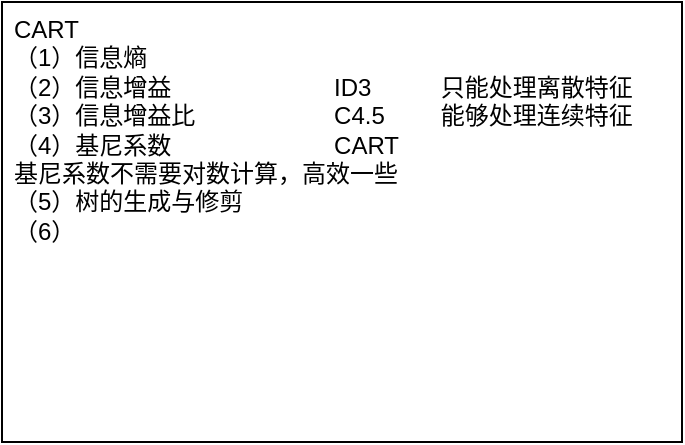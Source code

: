 <mxfile version="24.7.8">
  <diagram name="第 1 页" id="6LExswBGzEWrd6V2PaQY">
    <mxGraphModel dx="660" dy="360" grid="1" gridSize="10" guides="1" tooltips="1" connect="1" arrows="1" fold="1" page="0" pageScale="1" pageWidth="827" pageHeight="1169" math="0" shadow="0">
      <root>
        <mxCell id="0" />
        <mxCell id="1" parent="0" />
        <mxCell id="NIyaHajtZH1n5Uw6bmwi-1" value="CART&lt;div&gt;（1）信息熵&lt;span style=&quot;white-space: pre;&quot;&gt;&#x9;&lt;/span&gt;&lt;span style=&quot;white-space: pre;&quot;&gt;&#x9;&lt;/span&gt;&lt;span style=&quot;white-space: pre;&quot;&gt;&#x9;&lt;/span&gt;&lt;span style=&quot;white-space: pre;&quot;&gt;&#x9;&lt;/span&gt;&lt;/div&gt;&lt;div&gt;（2）信息增益&lt;span style=&quot;white-space: pre;&quot;&gt;&#x9;&lt;/span&gt;&lt;span style=&quot;white-space: pre;&quot;&gt;&#x9;&lt;/span&gt;&lt;span style=&quot;white-space: pre;&quot;&gt;&#x9;&lt;/span&gt;&lt;span style=&quot;background-color: initial;&quot;&gt;ID3 &lt;span style=&quot;white-space: pre;&quot;&gt;&#x9;&lt;/span&gt;&lt;span style=&quot;white-space: pre;&quot;&gt;&#x9;&lt;/span&gt;只能处理离散特征&lt;/span&gt;&lt;/div&gt;&lt;div&gt;（3）信息增益比&lt;span style=&quot;white-space: pre;&quot;&gt;&#x9;&lt;/span&gt;&lt;span style=&quot;white-space: pre;&quot;&gt;&#x9;&lt;/span&gt;&lt;span style=&quot;white-space: pre;&quot;&gt;&#x9;&lt;/span&gt;C4.5&lt;span style=&quot;white-space: pre;&quot;&gt;&#x9;&lt;/span&gt;能够处理连续特征&lt;/div&gt;&lt;div&gt;（4）基尼系数&lt;span style=&quot;white-space: pre;&quot;&gt;&#x9;&lt;/span&gt;&lt;span style=&quot;white-space: pre;&quot;&gt;&#x9;&lt;/span&gt;&lt;span style=&quot;white-space: pre;&quot;&gt;&#x9;&lt;/span&gt;CART&lt;span style=&quot;white-space: pre;&quot;&gt;&#x9;&lt;/span&gt;&lt;/div&gt;&lt;div&gt;基尼系数不需要对数计算，高效一些&lt;/div&gt;&lt;div&gt;（5）树的生成与修剪&lt;/div&gt;&lt;div&gt;（6）&lt;/div&gt;&lt;div&gt;&lt;br&gt;&lt;/div&gt;" style="rounded=0;whiteSpace=wrap;html=1;align=left;verticalAlign=top;spacingLeft=4;" parent="1" vertex="1">
          <mxGeometry x="20" y="230" width="340" height="220" as="geometry" />
        </mxCell>
      </root>
    </mxGraphModel>
  </diagram>
</mxfile>
